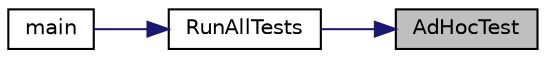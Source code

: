 digraph "AdHocTest"
{
 // LATEX_PDF_SIZE
  bgcolor="transparent";
  edge [fontname="Helvetica",fontsize="10",labelfontname="Helvetica",labelfontsize="10"];
  node [fontname="Helvetica",fontsize="10",shape=record];
  rankdir="RL";
  Node1 [label="AdHocTest",height=0.2,width=0.4,color="black", fillcolor="grey75", style="filled", fontcolor="black",tooltip=" "];
  Node1 -> Node2 [dir="back",color="midnightblue",fontsize="10",style="solid",fontname="Helvetica"];
  Node2 [label="RunAllTests",height=0.2,width=0.4,color="black",URL="$googletest-output-test___8cc.html#ae0ca194f6b730e168850ce3179ad4f63",tooltip=" "];
  Node2 -> Node3 [dir="back",color="midnightblue",fontsize="10",style="solid",fontname="Helvetica"];
  Node3 [label="main",height=0.2,width=0.4,color="black",URL="$googletest-output-test___8cc.html#a3c04138a5bfe5d72780bb7e82a18e627",tooltip=" "];
}
